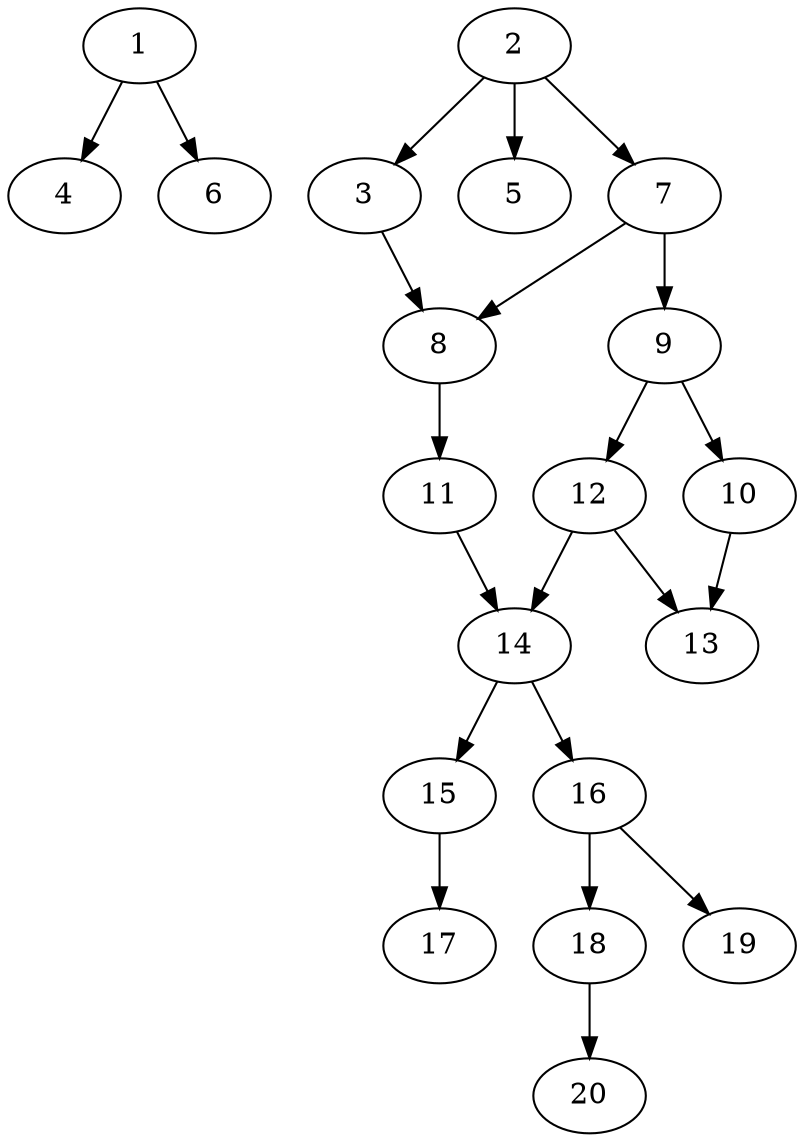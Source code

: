 // DAG automatically generated by daggen at Wed Jul 24 22:10:09 2019
// ./daggen --dot -n 20 --ccr 0.4 --fat 0.5 --regular 0.5 --density 0.5 --mindata 5242880 --maxdata 52428800 
digraph G {
  1 [size="67737600", alpha="0.13", expect_size="27095040"] 
  1 -> 4 [size ="27095040"]
  1 -> 6 [size ="27095040"]
  2 [size="41978880", alpha="0.07", expect_size="16791552"] 
  2 -> 3 [size ="16791552"]
  2 -> 5 [size ="16791552"]
  2 -> 7 [size ="16791552"]
  3 [size="80089600", alpha="0.10", expect_size="32035840"] 
  3 -> 8 [size ="32035840"]
  4 [size="83576320", alpha="0.08", expect_size="33430528"] 
  5 [size="73210880", alpha="0.16", expect_size="29284352"] 
  6 [size="24760320", alpha="0.09", expect_size="9904128"] 
  7 [size="129743360", alpha="0.15", expect_size="51897344"] 
  7 -> 8 [size ="51897344"]
  7 -> 9 [size ="51897344"]
  8 [size="84508160", alpha="0.19", expect_size="33803264"] 
  8 -> 11 [size ="33803264"]
  9 [size="82752000", alpha="0.08", expect_size="33100800"] 
  9 -> 10 [size ="33100800"]
  9 -> 12 [size ="33100800"]
  10 [size="106905600", alpha="0.17", expect_size="42762240"] 
  10 -> 13 [size ="42762240"]
  11 [size="45511680", alpha="0.10", expect_size="18204672"] 
  11 -> 14 [size ="18204672"]
  12 [size="124723200", alpha="0.09", expect_size="49889280"] 
  12 -> 13 [size ="49889280"]
  12 -> 14 [size ="49889280"]
  13 [size="45534720", alpha="0.18", expect_size="18213888"] 
  14 [size="101598720", alpha="0.08", expect_size="40639488"] 
  14 -> 15 [size ="40639488"]
  14 -> 16 [size ="40639488"]
  15 [size="29365760", alpha="0.15", expect_size="11746304"] 
  15 -> 17 [size ="11746304"]
  16 [size="125849600", alpha="0.04", expect_size="50339840"] 
  16 -> 18 [size ="50339840"]
  16 -> 19 [size ="50339840"]
  17 [size="60006400", alpha="0.02", expect_size="24002560"] 
  18 [size="32435200", alpha="0.05", expect_size="12974080"] 
  18 -> 20 [size ="12974080"]
  19 [size="26728960", alpha="0.09", expect_size="10691584"] 
  20 [size="73105920", alpha="0.17", expect_size="29242368"] 
}
